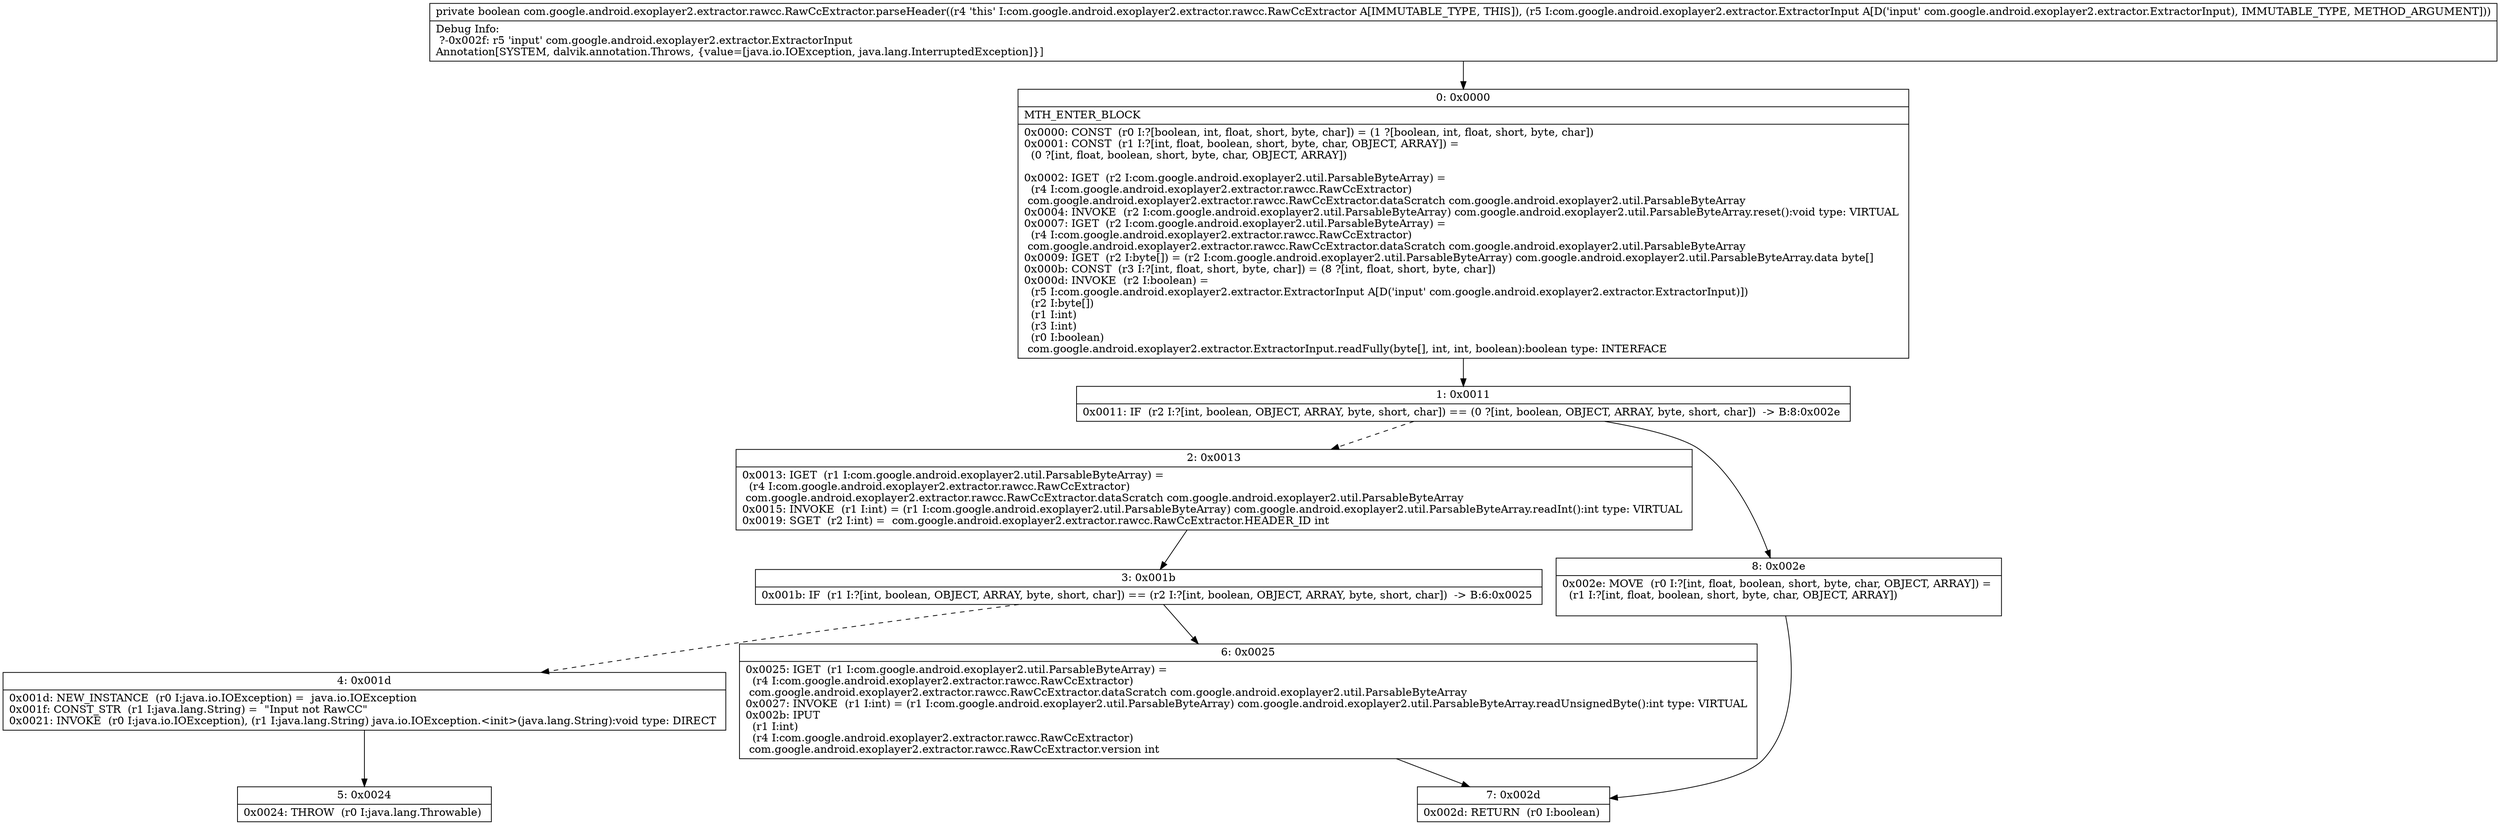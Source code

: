 digraph "CFG forcom.google.android.exoplayer2.extractor.rawcc.RawCcExtractor.parseHeader(Lcom\/google\/android\/exoplayer2\/extractor\/ExtractorInput;)Z" {
Node_0 [shape=record,label="{0\:\ 0x0000|MTH_ENTER_BLOCK\l|0x0000: CONST  (r0 I:?[boolean, int, float, short, byte, char]) = (1 ?[boolean, int, float, short, byte, char]) \l0x0001: CONST  (r1 I:?[int, float, boolean, short, byte, char, OBJECT, ARRAY]) = \l  (0 ?[int, float, boolean, short, byte, char, OBJECT, ARRAY])\l \l0x0002: IGET  (r2 I:com.google.android.exoplayer2.util.ParsableByteArray) = \l  (r4 I:com.google.android.exoplayer2.extractor.rawcc.RawCcExtractor)\l com.google.android.exoplayer2.extractor.rawcc.RawCcExtractor.dataScratch com.google.android.exoplayer2.util.ParsableByteArray \l0x0004: INVOKE  (r2 I:com.google.android.exoplayer2.util.ParsableByteArray) com.google.android.exoplayer2.util.ParsableByteArray.reset():void type: VIRTUAL \l0x0007: IGET  (r2 I:com.google.android.exoplayer2.util.ParsableByteArray) = \l  (r4 I:com.google.android.exoplayer2.extractor.rawcc.RawCcExtractor)\l com.google.android.exoplayer2.extractor.rawcc.RawCcExtractor.dataScratch com.google.android.exoplayer2.util.ParsableByteArray \l0x0009: IGET  (r2 I:byte[]) = (r2 I:com.google.android.exoplayer2.util.ParsableByteArray) com.google.android.exoplayer2.util.ParsableByteArray.data byte[] \l0x000b: CONST  (r3 I:?[int, float, short, byte, char]) = (8 ?[int, float, short, byte, char]) \l0x000d: INVOKE  (r2 I:boolean) = \l  (r5 I:com.google.android.exoplayer2.extractor.ExtractorInput A[D('input' com.google.android.exoplayer2.extractor.ExtractorInput)])\l  (r2 I:byte[])\l  (r1 I:int)\l  (r3 I:int)\l  (r0 I:boolean)\l com.google.android.exoplayer2.extractor.ExtractorInput.readFully(byte[], int, int, boolean):boolean type: INTERFACE \l}"];
Node_1 [shape=record,label="{1\:\ 0x0011|0x0011: IF  (r2 I:?[int, boolean, OBJECT, ARRAY, byte, short, char]) == (0 ?[int, boolean, OBJECT, ARRAY, byte, short, char])  \-\> B:8:0x002e \l}"];
Node_2 [shape=record,label="{2\:\ 0x0013|0x0013: IGET  (r1 I:com.google.android.exoplayer2.util.ParsableByteArray) = \l  (r4 I:com.google.android.exoplayer2.extractor.rawcc.RawCcExtractor)\l com.google.android.exoplayer2.extractor.rawcc.RawCcExtractor.dataScratch com.google.android.exoplayer2.util.ParsableByteArray \l0x0015: INVOKE  (r1 I:int) = (r1 I:com.google.android.exoplayer2.util.ParsableByteArray) com.google.android.exoplayer2.util.ParsableByteArray.readInt():int type: VIRTUAL \l0x0019: SGET  (r2 I:int) =  com.google.android.exoplayer2.extractor.rawcc.RawCcExtractor.HEADER_ID int \l}"];
Node_3 [shape=record,label="{3\:\ 0x001b|0x001b: IF  (r1 I:?[int, boolean, OBJECT, ARRAY, byte, short, char]) == (r2 I:?[int, boolean, OBJECT, ARRAY, byte, short, char])  \-\> B:6:0x0025 \l}"];
Node_4 [shape=record,label="{4\:\ 0x001d|0x001d: NEW_INSTANCE  (r0 I:java.io.IOException) =  java.io.IOException \l0x001f: CONST_STR  (r1 I:java.lang.String) =  \"Input not RawCC\" \l0x0021: INVOKE  (r0 I:java.io.IOException), (r1 I:java.lang.String) java.io.IOException.\<init\>(java.lang.String):void type: DIRECT \l}"];
Node_5 [shape=record,label="{5\:\ 0x0024|0x0024: THROW  (r0 I:java.lang.Throwable) \l}"];
Node_6 [shape=record,label="{6\:\ 0x0025|0x0025: IGET  (r1 I:com.google.android.exoplayer2.util.ParsableByteArray) = \l  (r4 I:com.google.android.exoplayer2.extractor.rawcc.RawCcExtractor)\l com.google.android.exoplayer2.extractor.rawcc.RawCcExtractor.dataScratch com.google.android.exoplayer2.util.ParsableByteArray \l0x0027: INVOKE  (r1 I:int) = (r1 I:com.google.android.exoplayer2.util.ParsableByteArray) com.google.android.exoplayer2.util.ParsableByteArray.readUnsignedByte():int type: VIRTUAL \l0x002b: IPUT  \l  (r1 I:int)\l  (r4 I:com.google.android.exoplayer2.extractor.rawcc.RawCcExtractor)\l com.google.android.exoplayer2.extractor.rawcc.RawCcExtractor.version int \l}"];
Node_7 [shape=record,label="{7\:\ 0x002d|0x002d: RETURN  (r0 I:boolean) \l}"];
Node_8 [shape=record,label="{8\:\ 0x002e|0x002e: MOVE  (r0 I:?[int, float, boolean, short, byte, char, OBJECT, ARRAY]) = \l  (r1 I:?[int, float, boolean, short, byte, char, OBJECT, ARRAY])\l \l}"];
MethodNode[shape=record,label="{private boolean com.google.android.exoplayer2.extractor.rawcc.RawCcExtractor.parseHeader((r4 'this' I:com.google.android.exoplayer2.extractor.rawcc.RawCcExtractor A[IMMUTABLE_TYPE, THIS]), (r5 I:com.google.android.exoplayer2.extractor.ExtractorInput A[D('input' com.google.android.exoplayer2.extractor.ExtractorInput), IMMUTABLE_TYPE, METHOD_ARGUMENT]))  | Debug Info:\l  ?\-0x002f: r5 'input' com.google.android.exoplayer2.extractor.ExtractorInput\lAnnotation[SYSTEM, dalvik.annotation.Throws, \{value=[java.io.IOException, java.lang.InterruptedException]\}]\l}"];
MethodNode -> Node_0;
Node_0 -> Node_1;
Node_1 -> Node_2[style=dashed];
Node_1 -> Node_8;
Node_2 -> Node_3;
Node_3 -> Node_4[style=dashed];
Node_3 -> Node_6;
Node_4 -> Node_5;
Node_6 -> Node_7;
Node_8 -> Node_7;
}

